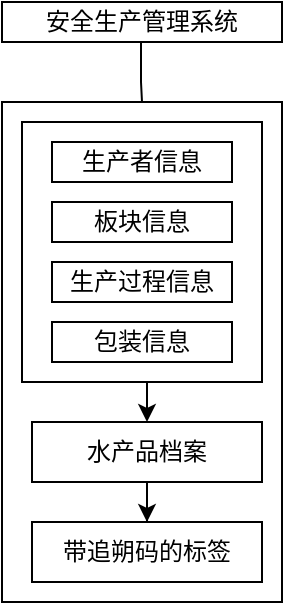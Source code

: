 <mxfile version="16.2.7" type="github">
  <diagram id="QZnkLcweuWFanzRxHOWm" name="第 1 页">
    <mxGraphModel dx="1102" dy="582" grid="1" gridSize="10" guides="1" tooltips="1" connect="1" arrows="1" fold="1" page="1" pageScale="1" pageWidth="827" pageHeight="1169" math="0" shadow="0">
      <root>
        <mxCell id="0" />
        <mxCell id="1" parent="0" />
        <mxCell id="ZrQACukLVdcaF7jgmN23-1" value="" style="rounded=0;whiteSpace=wrap;html=1;" vertex="1" parent="1">
          <mxGeometry x="110" y="130" width="140" height="250" as="geometry" />
        </mxCell>
        <mxCell id="ZrQACukLVdcaF7jgmN23-9" style="edgeStyle=orthogonalEdgeStyle;rounded=0;orthogonalLoop=1;jettySize=auto;html=1;entryX=0.5;entryY=0;entryDx=0;entryDy=0;shape=link;strokeColor=none;" edge="1" parent="1" source="ZrQACukLVdcaF7jgmN23-2" target="ZrQACukLVdcaF7jgmN23-1">
          <mxGeometry relative="1" as="geometry" />
        </mxCell>
        <mxCell id="ZrQACukLVdcaF7jgmN23-2" value="安全生产管理系统" style="rounded=0;whiteSpace=wrap;html=1;" vertex="1" parent="1">
          <mxGeometry x="110" y="80" width="140" height="20" as="geometry" />
        </mxCell>
        <mxCell id="ZrQACukLVdcaF7jgmN23-13" style="edgeStyle=orthogonalEdgeStyle;rounded=0;orthogonalLoop=1;jettySize=auto;html=1;exitX=0.5;exitY=1;exitDx=0;exitDy=0;entryX=0.5;entryY=0;entryDx=0;entryDy=0;" edge="1" parent="1" source="ZrQACukLVdcaF7jgmN23-3" target="ZrQACukLVdcaF7jgmN23-11">
          <mxGeometry relative="1" as="geometry" />
        </mxCell>
        <mxCell id="ZrQACukLVdcaF7jgmN23-3" value="" style="rounded=0;whiteSpace=wrap;html=1;" vertex="1" parent="1">
          <mxGeometry x="120" y="140" width="120" height="130" as="geometry" />
        </mxCell>
        <mxCell id="ZrQACukLVdcaF7jgmN23-4" value="生产者信息" style="rounded=0;whiteSpace=wrap;html=1;" vertex="1" parent="1">
          <mxGeometry x="135" y="150" width="90" height="20" as="geometry" />
        </mxCell>
        <mxCell id="ZrQACukLVdcaF7jgmN23-5" value="板块信息" style="rounded=0;whiteSpace=wrap;html=1;" vertex="1" parent="1">
          <mxGeometry x="135" y="180" width="90" height="20" as="geometry" />
        </mxCell>
        <mxCell id="ZrQACukLVdcaF7jgmN23-6" value="生产过程信息" style="rounded=0;whiteSpace=wrap;html=1;" vertex="1" parent="1">
          <mxGeometry x="135" y="210" width="90" height="20" as="geometry" />
        </mxCell>
        <mxCell id="ZrQACukLVdcaF7jgmN23-7" value="包装信息" style="rounded=0;whiteSpace=wrap;html=1;" vertex="1" parent="1">
          <mxGeometry x="135" y="240" width="90" height="20" as="geometry" />
        </mxCell>
        <mxCell id="ZrQACukLVdcaF7jgmN23-8" value="" style="endArrow=none;html=1;rounded=0;" edge="1" parent="1">
          <mxGeometry width="50" height="50" relative="1" as="geometry">
            <mxPoint x="180" y="130" as="sourcePoint" />
            <mxPoint x="179.5" y="100" as="targetPoint" />
            <Array as="points">
              <mxPoint x="179.5" y="120" />
            </Array>
          </mxGeometry>
        </mxCell>
        <mxCell id="ZrQACukLVdcaF7jgmN23-15" value="" style="edgeStyle=orthogonalEdgeStyle;rounded=0;orthogonalLoop=1;jettySize=auto;html=1;" edge="1" parent="1" source="ZrQACukLVdcaF7jgmN23-11" target="ZrQACukLVdcaF7jgmN23-14">
          <mxGeometry relative="1" as="geometry" />
        </mxCell>
        <mxCell id="ZrQACukLVdcaF7jgmN23-11" value="水产品档案" style="rounded=0;whiteSpace=wrap;html=1;" vertex="1" parent="1">
          <mxGeometry x="125" y="290" width="115" height="30" as="geometry" />
        </mxCell>
        <mxCell id="ZrQACukLVdcaF7jgmN23-14" value="带追朔码的标签" style="rounded=0;whiteSpace=wrap;html=1;" vertex="1" parent="1">
          <mxGeometry x="125" y="340" width="115" height="30" as="geometry" />
        </mxCell>
      </root>
    </mxGraphModel>
  </diagram>
</mxfile>
